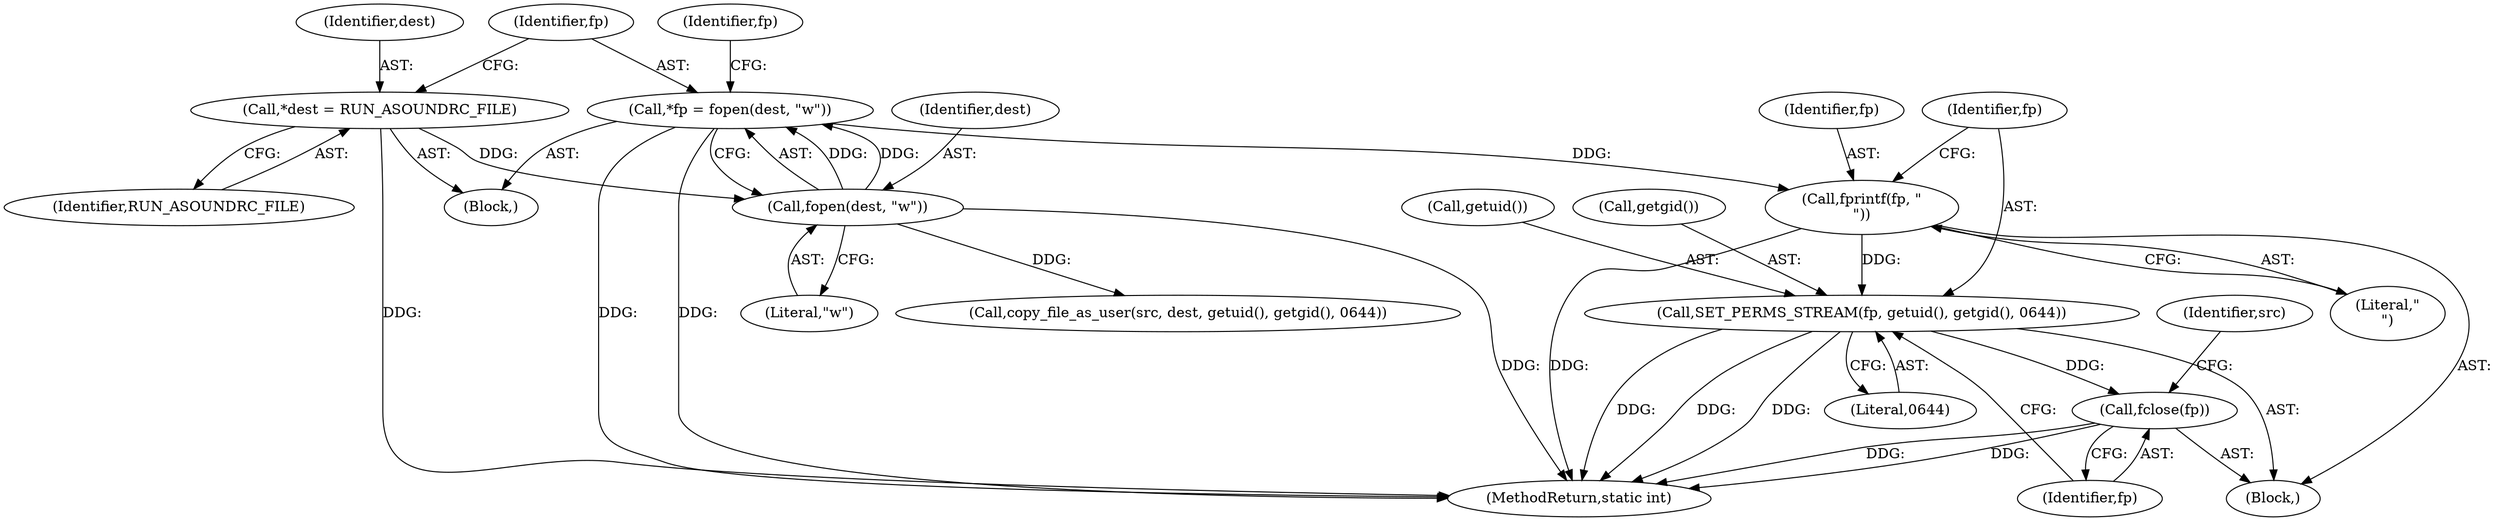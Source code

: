 digraph "0_firejail_38d418505e9ee2d326557e5639e8da49c298858f_0@API" {
"1000113" [label="(Call,*fp = fopen(dest, \"w\"))"];
"1000115" [label="(Call,fopen(dest, \"w\"))"];
"1000109" [label="(Call,*dest = RUN_ASOUNDRC_FILE)"];
"1000121" [label="(Call,fprintf(fp, \"\n\"))"];
"1000124" [label="(Call,SET_PERMS_STREAM(fp, getuid(), getgid(), 0644))"];
"1000129" [label="(Call,fclose(fp))"];
"1000110" [label="(Identifier,dest)"];
"1000111" [label="(Identifier,RUN_ASOUNDRC_FILE)"];
"1000114" [label="(Identifier,fp)"];
"1000116" [label="(Identifier,dest)"];
"1000117" [label="(Literal,\"w\")"];
"1000121" [label="(Call,fprintf(fp, \"\n\"))"];
"1000135" [label="(Identifier,src)"];
"1000127" [label="(Call,getgid())"];
"1000120" [label="(Block,)"];
"1000115" [label="(Call,fopen(dest, \"w\"))"];
"1000126" [label="(Call,getuid())"];
"1000128" [label="(Literal,0644)"];
"1000193" [label="(Call,copy_file_as_user(src, dest, getuid(), getgid(), 0644))"];
"1000125" [label="(Identifier,fp)"];
"1000130" [label="(Identifier,fp)"];
"1000206" [label="(MethodReturn,static int)"];
"1000129" [label="(Call,fclose(fp))"];
"1000119" [label="(Identifier,fp)"];
"1000123" [label="(Literal,\"\n\")"];
"1000105" [label="(Block,)"];
"1000124" [label="(Call,SET_PERMS_STREAM(fp, getuid(), getgid(), 0644))"];
"1000113" [label="(Call,*fp = fopen(dest, \"w\"))"];
"1000109" [label="(Call,*dest = RUN_ASOUNDRC_FILE)"];
"1000122" [label="(Identifier,fp)"];
"1000113" -> "1000105"  [label="AST: "];
"1000113" -> "1000115"  [label="CFG: "];
"1000114" -> "1000113"  [label="AST: "];
"1000115" -> "1000113"  [label="AST: "];
"1000119" -> "1000113"  [label="CFG: "];
"1000113" -> "1000206"  [label="DDG: "];
"1000113" -> "1000206"  [label="DDG: "];
"1000115" -> "1000113"  [label="DDG: "];
"1000115" -> "1000113"  [label="DDG: "];
"1000113" -> "1000121"  [label="DDG: "];
"1000115" -> "1000117"  [label="CFG: "];
"1000116" -> "1000115"  [label="AST: "];
"1000117" -> "1000115"  [label="AST: "];
"1000115" -> "1000206"  [label="DDG: "];
"1000109" -> "1000115"  [label="DDG: "];
"1000115" -> "1000193"  [label="DDG: "];
"1000109" -> "1000105"  [label="AST: "];
"1000109" -> "1000111"  [label="CFG: "];
"1000110" -> "1000109"  [label="AST: "];
"1000111" -> "1000109"  [label="AST: "];
"1000114" -> "1000109"  [label="CFG: "];
"1000109" -> "1000206"  [label="DDG: "];
"1000121" -> "1000120"  [label="AST: "];
"1000121" -> "1000123"  [label="CFG: "];
"1000122" -> "1000121"  [label="AST: "];
"1000123" -> "1000121"  [label="AST: "];
"1000125" -> "1000121"  [label="CFG: "];
"1000121" -> "1000206"  [label="DDG: "];
"1000121" -> "1000124"  [label="DDG: "];
"1000124" -> "1000120"  [label="AST: "];
"1000124" -> "1000128"  [label="CFG: "];
"1000125" -> "1000124"  [label="AST: "];
"1000126" -> "1000124"  [label="AST: "];
"1000127" -> "1000124"  [label="AST: "];
"1000128" -> "1000124"  [label="AST: "];
"1000130" -> "1000124"  [label="CFG: "];
"1000124" -> "1000206"  [label="DDG: "];
"1000124" -> "1000206"  [label="DDG: "];
"1000124" -> "1000206"  [label="DDG: "];
"1000124" -> "1000129"  [label="DDG: "];
"1000129" -> "1000120"  [label="AST: "];
"1000129" -> "1000130"  [label="CFG: "];
"1000130" -> "1000129"  [label="AST: "];
"1000135" -> "1000129"  [label="CFG: "];
"1000129" -> "1000206"  [label="DDG: "];
"1000129" -> "1000206"  [label="DDG: "];
}
